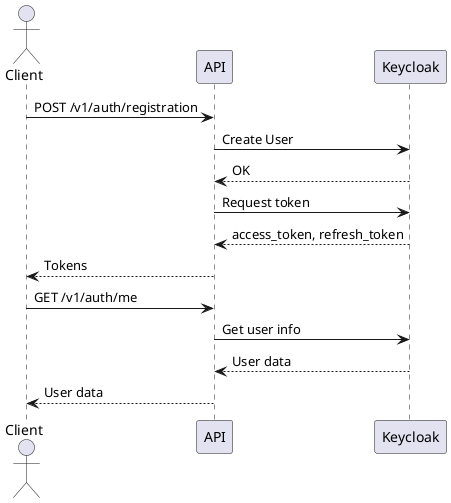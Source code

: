@startuml
actor Client
participant API
participant Keycloak

Client -> API: POST /v1/auth/registration
API -> Keycloak: Create User
Keycloak --> API: OK
API -> Keycloak: Request token
Keycloak --> API: access_token, refresh_token
API --> Client: Tokens

Client -> API: GET /v1/auth/me
API -> Keycloak: Get user info
Keycloak --> API: User data
API --> Client: User data
@enduml
